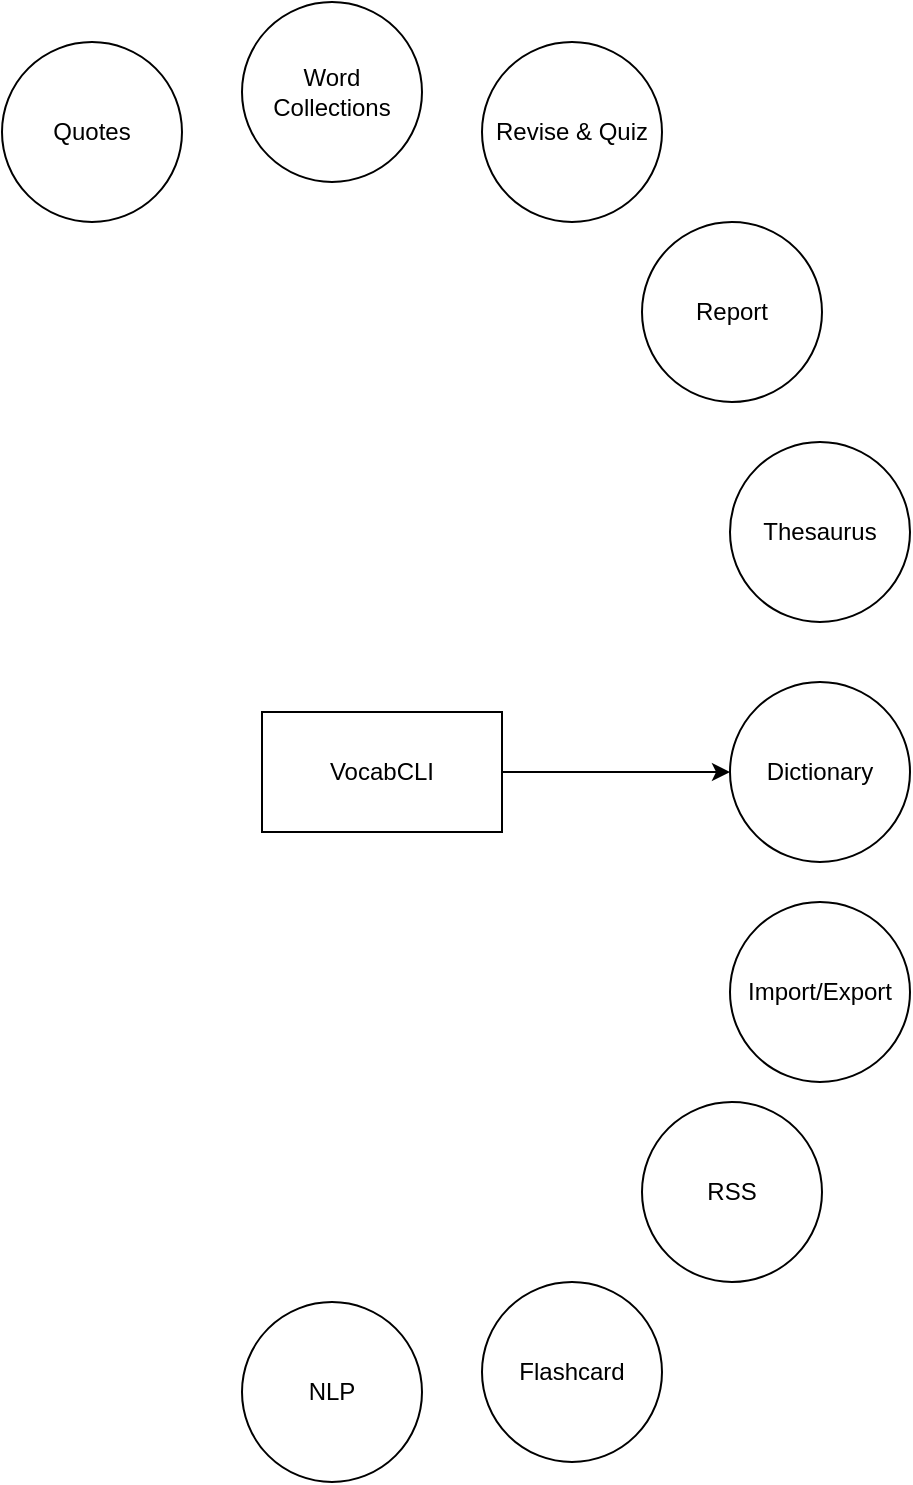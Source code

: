 <mxfile version="20.7.4" type="device"><diagram id="IimcMbe1XG4ubdRFTGQp" name="Page-1"><mxGraphModel dx="1969" dy="1040" grid="1" gridSize="10" guides="1" tooltips="1" connect="1" arrows="1" fold="1" page="1" pageScale="1" pageWidth="827" pageHeight="1169" math="0" shadow="0"><root><mxCell id="0"/><mxCell id="1" parent="0"/><mxCell id="4KUd5xAdfxHXDhmzob9y-1" value="Dictionary" style="ellipse;whiteSpace=wrap;html=1;aspect=fixed;" parent="1" vertex="1"><mxGeometry x="434" y="400" width="90" height="90" as="geometry"/></mxCell><mxCell id="4KUd5xAdfxHXDhmzob9y-3" value="VocabCLI" style="rounded=0;whiteSpace=wrap;html=1;" parent="1" vertex="1"><mxGeometry x="200" y="415" width="120" height="60" as="geometry"/></mxCell><mxCell id="4KUd5xAdfxHXDhmzob9y-4" value="" style="endArrow=classic;html=1;rounded=0;exitX=1;exitY=0.5;exitDx=0;exitDy=0;entryX=0;entryY=0.5;entryDx=0;entryDy=0;" parent="1" source="4KUd5xAdfxHXDhmzob9y-3" edge="1" target="4KUd5xAdfxHXDhmzob9y-1"><mxGeometry width="50" height="50" relative="1" as="geometry"><mxPoint x="480" y="530" as="sourcePoint"/><mxPoint x="430" y="470" as="targetPoint"/><Array as="points"/></mxGeometry></mxCell><mxCell id="WlVxMozaJvhspqyTHfHf-2" value="Import/Export" style="ellipse;whiteSpace=wrap;html=1;aspect=fixed;" vertex="1" parent="1"><mxGeometry x="434" y="510" width="90" height="90" as="geometry"/></mxCell><mxCell id="WlVxMozaJvhspqyTHfHf-3" value="RSS" style="ellipse;whiteSpace=wrap;html=1;aspect=fixed;" vertex="1" parent="1"><mxGeometry x="390" y="610" width="90" height="90" as="geometry"/></mxCell><mxCell id="WlVxMozaJvhspqyTHfHf-4" value="Flashcard" style="ellipse;whiteSpace=wrap;html=1;aspect=fixed;" vertex="1" parent="1"><mxGeometry x="310" y="700" width="90" height="90" as="geometry"/></mxCell><mxCell id="WlVxMozaJvhspqyTHfHf-5" value="NLP" style="ellipse;whiteSpace=wrap;html=1;aspect=fixed;" vertex="1" parent="1"><mxGeometry x="190" y="710" width="90" height="90" as="geometry"/></mxCell><mxCell id="WlVxMozaJvhspqyTHfHf-6" value="Thesaurus" style="ellipse;whiteSpace=wrap;html=1;aspect=fixed;" vertex="1" parent="1"><mxGeometry x="434" y="280" width="90" height="90" as="geometry"/></mxCell><mxCell id="WlVxMozaJvhspqyTHfHf-7" value="Report" style="ellipse;whiteSpace=wrap;html=1;aspect=fixed;" vertex="1" parent="1"><mxGeometry x="390" y="170" width="90" height="90" as="geometry"/></mxCell><mxCell id="WlVxMozaJvhspqyTHfHf-8" value="Revise &amp;amp; Quiz" style="ellipse;whiteSpace=wrap;html=1;aspect=fixed;" vertex="1" parent="1"><mxGeometry x="310" y="80" width="90" height="90" as="geometry"/></mxCell><mxCell id="WlVxMozaJvhspqyTHfHf-9" value="Word Collections" style="ellipse;whiteSpace=wrap;html=1;aspect=fixed;" vertex="1" parent="1"><mxGeometry x="190" y="60" width="90" height="90" as="geometry"/></mxCell><mxCell id="WlVxMozaJvhspqyTHfHf-10" value="Quotes" style="ellipse;whiteSpace=wrap;html=1;aspect=fixed;" vertex="1" parent="1"><mxGeometry x="70" y="80" width="90" height="90" as="geometry"/></mxCell></root></mxGraphModel></diagram></mxfile>